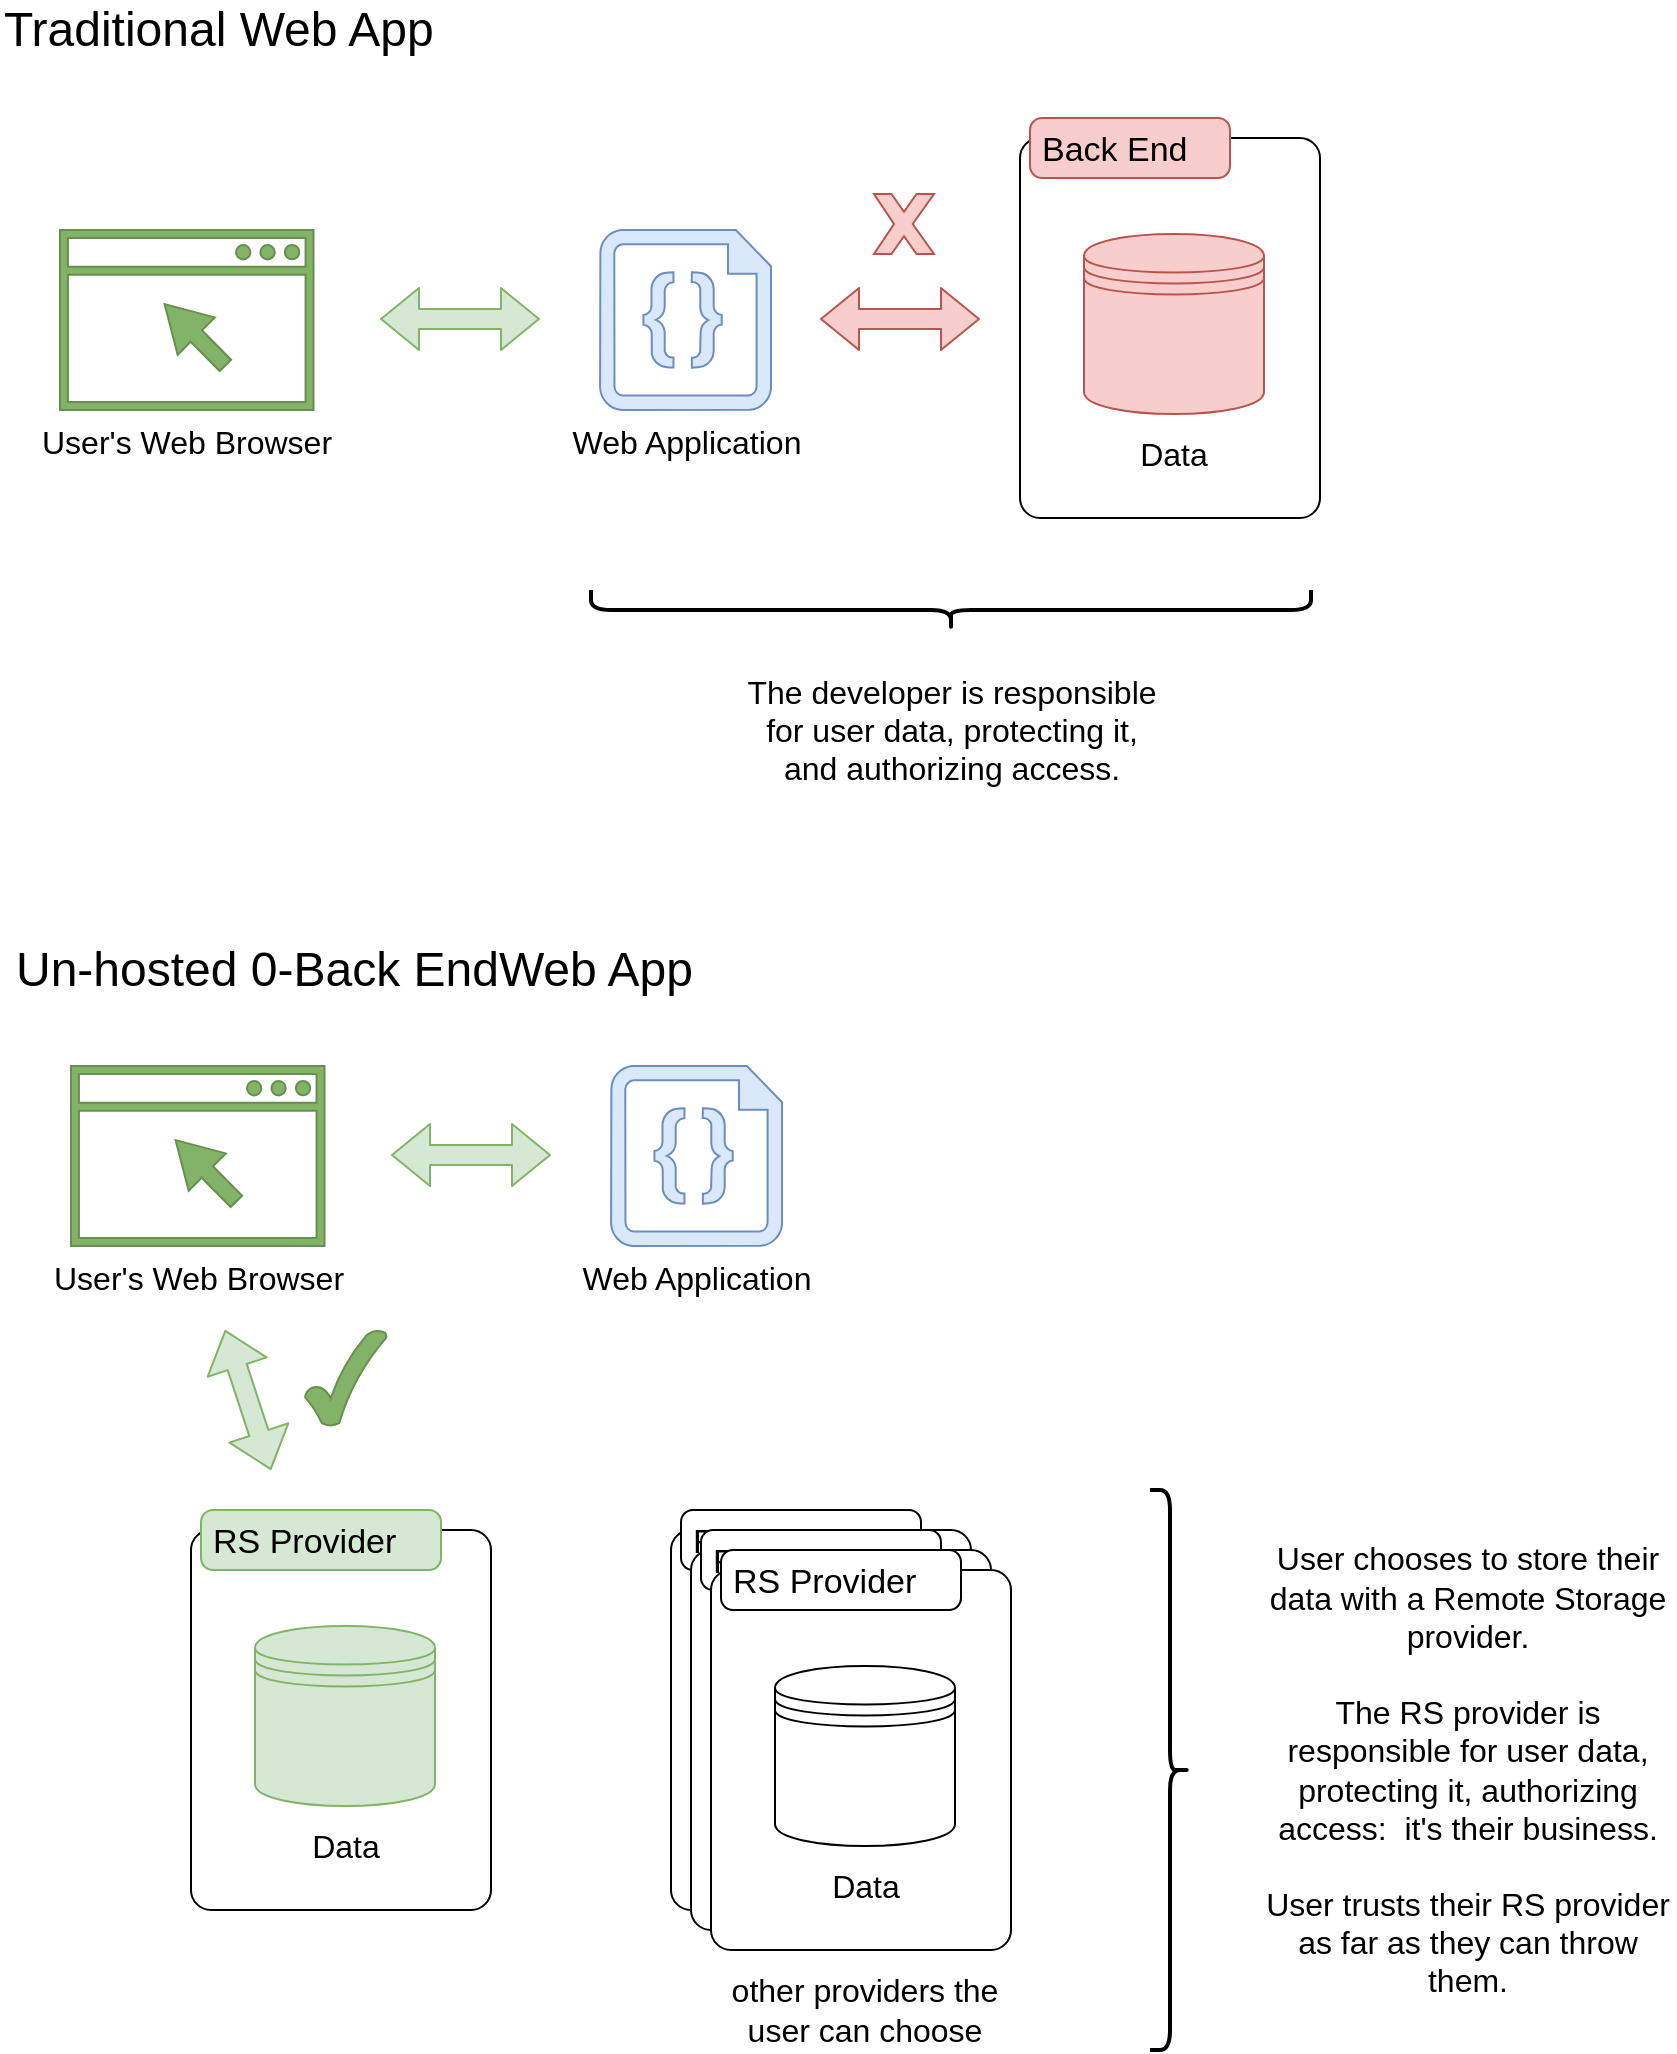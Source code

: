<mxfile version="13.9.5" type="device"><diagram id="GIt6TcGexYV046xw3xwl" name="Page-1"><mxGraphModel dx="3342" dy="1912" grid="1" gridSize="10" guides="1" tooltips="1" connect="1" arrows="1" fold="1" page="1" pageScale="1" pageWidth="1200" pageHeight="1600" math="0" shadow="0"><root><mxCell id="0"/><mxCell id="1" parent="0"/><mxCell id="QINu977nhlyCJ0F-MYU_-18" value="" style="shape=mxgraph.mockup.containers.marginRect;rectMarginTop=10;strokeWidth=1;dashed=0;rounded=1;arcSize=5;recursiveResize=0;fontSize=24;align=left;" vertex="1" parent="1"><mxGeometry x="720" y="154" width="150" height="200" as="geometry"/></mxCell><mxCell id="QINu977nhlyCJ0F-MYU_-19" value="Back End" style="shape=rect;strokeColor=#b85450;fillColor=#f8cecc;strokeWidth=1;dashed=0;rounded=1;arcSize=20;fontSize=17;spacing=2;spacingTop=-2;align=left;autosize=1;spacingLeft=4;resizeWidth=0;resizeHeight=0;perimeter=none;" vertex="1" parent="QINu977nhlyCJ0F-MYU_-18"><mxGeometry x="5" width="100" height="30" as="geometry"/></mxCell><mxCell id="QINu977nhlyCJ0F-MYU_-1" value="User's Web Browser" style="pointerEvents=1;shadow=0;dashed=0;html=1;aspect=fixed;labelPosition=center;verticalLabelPosition=bottom;verticalAlign=top;align=center;outlineConnect=0;shape=mxgraph.vvd.web_browser;fontSize=16;fillColor=#82B366;strokeColor=#688F51;" vertex="1" parent="1"><mxGeometry x="240" y="210" width="126.76" height="90" as="geometry"/></mxCell><mxCell id="QINu977nhlyCJ0F-MYU_-2" value="Web Application" style="verticalLabelPosition=bottom;html=1;verticalAlign=top;align=center;strokeColor=#6c8ebf;fillColor=#dae8fc;shape=mxgraph.azure.code_file;pointerEvents=1;fontSize=16;" vertex="1" parent="1"><mxGeometry x="510" y="210" width="85.5" height="90" as="geometry"/></mxCell><mxCell id="QINu977nhlyCJ0F-MYU_-3" value="" style="shape=datastore;whiteSpace=wrap;html=1;strokeColor=#b85450;fillColor=#f8cecc;fontSize=16;" vertex="1" parent="1"><mxGeometry x="752" y="212" width="90" height="90" as="geometry"/></mxCell><mxCell id="QINu977nhlyCJ0F-MYU_-4" value="Data" style="text;html=1;strokeColor=none;fillColor=none;align=center;verticalAlign=middle;whiteSpace=wrap;rounded=0;fontSize=16;" vertex="1" parent="1"><mxGeometry x="777" y="312" width="40" height="20" as="geometry"/></mxCell><mxCell id="QINu977nhlyCJ0F-MYU_-5" value="" style="shape=flexArrow;endArrow=classic;startArrow=classic;html=1;fontSize=16;fillColor=#d5e8d4;strokeColor=#82b366;" edge="1" parent="1"><mxGeometry width="50" height="50" relative="1" as="geometry"><mxPoint x="400" y="254.5" as="sourcePoint"/><mxPoint x="480" y="254.5" as="targetPoint"/></mxGeometry></mxCell><mxCell id="QINu977nhlyCJ0F-MYU_-6" value="" style="shape=flexArrow;endArrow=classic;startArrow=classic;html=1;fontSize=16;fillColor=#f8cecc;strokeColor=#b85450;" edge="1" parent="1"><mxGeometry width="50" height="50" relative="1" as="geometry"><mxPoint x="620" y="254.5" as="sourcePoint"/><mxPoint x="700" y="254.5" as="targetPoint"/></mxGeometry></mxCell><mxCell id="QINu977nhlyCJ0F-MYU_-7" value="" style="verticalLabelPosition=bottom;verticalAlign=top;html=1;shape=mxgraph.basic.x;strokeColor=#b85450;fillColor=#f8cecc;fontSize=16;" vertex="1" parent="1"><mxGeometry x="647" y="192" width="30" height="30" as="geometry"/></mxCell><mxCell id="QINu977nhlyCJ0F-MYU_-8" value="User's Web Browser" style="pointerEvents=1;shadow=0;dashed=0;html=1;aspect=fixed;labelPosition=center;verticalLabelPosition=bottom;verticalAlign=top;align=center;outlineConnect=0;shape=mxgraph.vvd.web_browser;fontSize=16;fillColor=#82B366;strokeColor=#688F51;" vertex="1" parent="1"><mxGeometry x="245.5" y="628" width="126.76" height="90" as="geometry"/></mxCell><mxCell id="QINu977nhlyCJ0F-MYU_-9" value="Web Application" style="verticalLabelPosition=bottom;html=1;verticalAlign=top;align=center;strokeColor=#6c8ebf;fillColor=#dae8fc;shape=mxgraph.azure.code_file;pointerEvents=1;fontSize=16;" vertex="1" parent="1"><mxGeometry x="515.5" y="628" width="85.5" height="90" as="geometry"/></mxCell><mxCell id="QINu977nhlyCJ0F-MYU_-12" value="" style="shape=flexArrow;endArrow=classic;startArrow=classic;html=1;fontSize=16;fillColor=#d5e8d4;strokeColor=#82b366;" edge="1" parent="1"><mxGeometry width="50" height="50" relative="1" as="geometry"><mxPoint x="405.5" y="672.5" as="sourcePoint"/><mxPoint x="485.5" y="672.5" as="targetPoint"/></mxGeometry></mxCell><mxCell id="QINu977nhlyCJ0F-MYU_-13" value="" style="shape=flexArrow;endArrow=classic;startArrow=classic;html=1;fontSize=16;fillColor=#d5e8d4;strokeColor=#82b366;" edge="1" parent="1"><mxGeometry width="50" height="50" relative="1" as="geometry"><mxPoint x="322.5" y="760" as="sourcePoint"/><mxPoint x="345.5" y="830" as="targetPoint"/></mxGeometry></mxCell><mxCell id="QINu977nhlyCJ0F-MYU_-15" value="Traditional Web App" style="text;html=1;strokeColor=none;fillColor=none;align=left;verticalAlign=middle;whiteSpace=wrap;rounded=0;fontSize=24;" vertex="1" parent="1"><mxGeometry x="210" y="100" width="250" height="20" as="geometry"/></mxCell><mxCell id="QINu977nhlyCJ0F-MYU_-16" value="Un-hosted 0-Back EndWeb App" style="text;html=1;strokeColor=none;fillColor=none;align=left;verticalAlign=middle;whiteSpace=wrap;rounded=0;fontSize=24;" vertex="1" parent="1"><mxGeometry x="215.5" y="570" width="380" height="20" as="geometry"/></mxCell><mxCell id="QINu977nhlyCJ0F-MYU_-17" value="" style="verticalLabelPosition=bottom;verticalAlign=top;html=1;shape=mxgraph.basic.tick;strokeColor=#688F51;fillColor=#82B366;fontSize=24;align=left;" vertex="1" parent="1"><mxGeometry x="362.5" y="760" width="40.8" height="48" as="geometry"/></mxCell><mxCell id="QINu977nhlyCJ0F-MYU_-20" value="" style="shape=mxgraph.mockup.containers.marginRect;rectMarginTop=10;strokeWidth=1;dashed=0;rounded=1;arcSize=5;recursiveResize=0;fontSize=24;align=left;" vertex="1" parent="1"><mxGeometry x="305.5" y="850" width="150" height="200" as="geometry"/></mxCell><mxCell id="QINu977nhlyCJ0F-MYU_-21" value="RS Provider" style="shape=rect;strokeColor=#82b366;fillColor=#d5e8d4;strokeWidth=1;dashed=0;rounded=1;arcSize=20;fontSize=17;spacing=2;spacingTop=-2;align=left;autosize=1;spacingLeft=4;resizeWidth=0;resizeHeight=0;perimeter=none;" vertex="1" parent="QINu977nhlyCJ0F-MYU_-20"><mxGeometry x="5" width="120" height="30" as="geometry"/></mxCell><mxCell id="QINu977nhlyCJ0F-MYU_-22" value="" style="shape=datastore;whiteSpace=wrap;html=1;strokeColor=#82b366;fillColor=#d5e8d4;fontSize=16;" vertex="1" parent="1"><mxGeometry x="337.5" y="908" width="90" height="90" as="geometry"/></mxCell><mxCell id="QINu977nhlyCJ0F-MYU_-23" value="Data" style="text;html=1;strokeColor=none;fillColor=none;align=center;verticalAlign=middle;whiteSpace=wrap;rounded=0;fontSize=16;" vertex="1" parent="1"><mxGeometry x="362.5" y="1008" width="40" height="20" as="geometry"/></mxCell><mxCell id="QINu977nhlyCJ0F-MYU_-24" value="" style="shape=mxgraph.mockup.containers.marginRect;rectMarginTop=10;strokeWidth=1;dashed=0;rounded=1;arcSize=5;recursiveResize=0;fontSize=24;align=left;" vertex="1" parent="1"><mxGeometry x="545.5" y="850" width="150" height="200" as="geometry"/></mxCell><mxCell id="QINu977nhlyCJ0F-MYU_-25" value="RS Provider" style="shape=rect;strokeWidth=1;dashed=0;rounded=1;arcSize=20;fontSize=17;spacing=2;spacingTop=-2;align=left;autosize=1;spacingLeft=4;resizeWidth=0;resizeHeight=0;perimeter=none;" vertex="1" parent="QINu977nhlyCJ0F-MYU_-24"><mxGeometry x="5" width="120" height="30" as="geometry"/></mxCell><mxCell id="QINu977nhlyCJ0F-MYU_-26" value="" style="shape=datastore;whiteSpace=wrap;html=1;fontSize=16;" vertex="1" parent="1"><mxGeometry x="577.5" y="908" width="90" height="90" as="geometry"/></mxCell><mxCell id="QINu977nhlyCJ0F-MYU_-27" value="Data" style="text;html=1;strokeColor=none;fillColor=none;align=center;verticalAlign=middle;whiteSpace=wrap;rounded=0;fontSize=16;" vertex="1" parent="1"><mxGeometry x="602.5" y="1008" width="40" height="20" as="geometry"/></mxCell><mxCell id="QINu977nhlyCJ0F-MYU_-28" value="" style="shape=mxgraph.mockup.containers.marginRect;rectMarginTop=10;strokeWidth=1;dashed=0;rounded=1;arcSize=5;recursiveResize=0;fontSize=24;align=left;" vertex="1" parent="1"><mxGeometry x="555.5" y="860" width="150" height="200" as="geometry"/></mxCell><mxCell id="QINu977nhlyCJ0F-MYU_-29" value="RS Provider" style="shape=rect;strokeWidth=1;dashed=0;rounded=1;arcSize=20;fontSize=17;spacing=2;spacingTop=-2;align=left;autosize=1;spacingLeft=4;resizeWidth=0;resizeHeight=0;perimeter=none;" vertex="1" parent="QINu977nhlyCJ0F-MYU_-28"><mxGeometry x="5" width="120" height="30" as="geometry"/></mxCell><mxCell id="QINu977nhlyCJ0F-MYU_-30" value="" style="shape=datastore;whiteSpace=wrap;html=1;fontSize=16;" vertex="1" parent="1"><mxGeometry x="587.5" y="918" width="90" height="90" as="geometry"/></mxCell><mxCell id="QINu977nhlyCJ0F-MYU_-31" value="Data" style="text;html=1;strokeColor=none;fillColor=none;align=center;verticalAlign=middle;whiteSpace=wrap;rounded=0;fontSize=16;" vertex="1" parent="1"><mxGeometry x="612.5" y="1018" width="40" height="20" as="geometry"/></mxCell><mxCell id="QINu977nhlyCJ0F-MYU_-32" value="" style="shape=mxgraph.mockup.containers.marginRect;rectMarginTop=10;strokeWidth=1;dashed=0;rounded=1;arcSize=5;recursiveResize=0;fontSize=24;align=left;" vertex="1" parent="1"><mxGeometry x="565.5" y="870" width="150" height="200" as="geometry"/></mxCell><mxCell id="QINu977nhlyCJ0F-MYU_-33" value="RS Provider" style="shape=rect;strokeWidth=1;dashed=0;rounded=1;arcSize=20;fontSize=17;spacing=2;spacingTop=-2;align=left;autosize=1;spacingLeft=4;resizeWidth=0;resizeHeight=0;perimeter=none;" vertex="1" parent="QINu977nhlyCJ0F-MYU_-32"><mxGeometry x="5" width="120" height="30" as="geometry"/></mxCell><mxCell id="QINu977nhlyCJ0F-MYU_-34" value="" style="shape=datastore;whiteSpace=wrap;html=1;fontSize=16;" vertex="1" parent="1"><mxGeometry x="597.5" y="928" width="90" height="90" as="geometry"/></mxCell><mxCell id="QINu977nhlyCJ0F-MYU_-35" value="Data" style="text;html=1;strokeColor=none;fillColor=none;align=center;verticalAlign=middle;whiteSpace=wrap;rounded=0;fontSize=16;" vertex="1" parent="1"><mxGeometry x="622.5" y="1028" width="40" height="20" as="geometry"/></mxCell><mxCell id="QINu977nhlyCJ0F-MYU_-36" value="other providers the user can choose" style="text;html=1;strokeColor=none;fillColor=none;align=center;verticalAlign=middle;whiteSpace=wrap;rounded=0;fontSize=16;" vertex="1" parent="1"><mxGeometry x="565" y="1090" width="155" height="20" as="geometry"/></mxCell><mxCell id="QINu977nhlyCJ0F-MYU_-38" value="" style="shape=curlyBracket;whiteSpace=wrap;html=1;rounded=1;fontSize=16;align=left;rotation=-90;strokeWidth=2;" vertex="1" parent="1"><mxGeometry x="675.5" y="220" width="20" height="360" as="geometry"/></mxCell><mxCell id="QINu977nhlyCJ0F-MYU_-39" value="The developer is responsible for user data, protecting it, and authorizing access." style="text;html=1;strokeColor=none;fillColor=none;align=center;verticalAlign=middle;whiteSpace=wrap;rounded=0;fontSize=16;" vertex="1" parent="1"><mxGeometry x="581.75" y="450" width="207.5" height="20" as="geometry"/></mxCell><mxCell id="QINu977nhlyCJ0F-MYU_-40" value="" style="shape=curlyBracket;whiteSpace=wrap;html=1;rounded=1;fontSize=16;align=left;rotation=-180;strokeWidth=2;" vertex="1" parent="1"><mxGeometry x="785" y="840" width="20" height="280" as="geometry"/></mxCell><mxCell id="QINu977nhlyCJ0F-MYU_-41" value="User chooses to store their data with a Remote Storage provider.&lt;br&gt;&lt;br&gt;The RS provider is responsible for user data, protecting it, authorizing access:&amp;nbsp; it's their business.&lt;br&gt;&lt;br&gt;User trusts their RS provider as far as they can throw them." style="text;html=1;strokeColor=none;fillColor=none;align=center;verticalAlign=middle;whiteSpace=wrap;rounded=0;fontSize=16;" vertex="1" parent="1"><mxGeometry x="840" y="970" width="207.5" height="20" as="geometry"/></mxCell></root></mxGraphModel></diagram></mxfile>